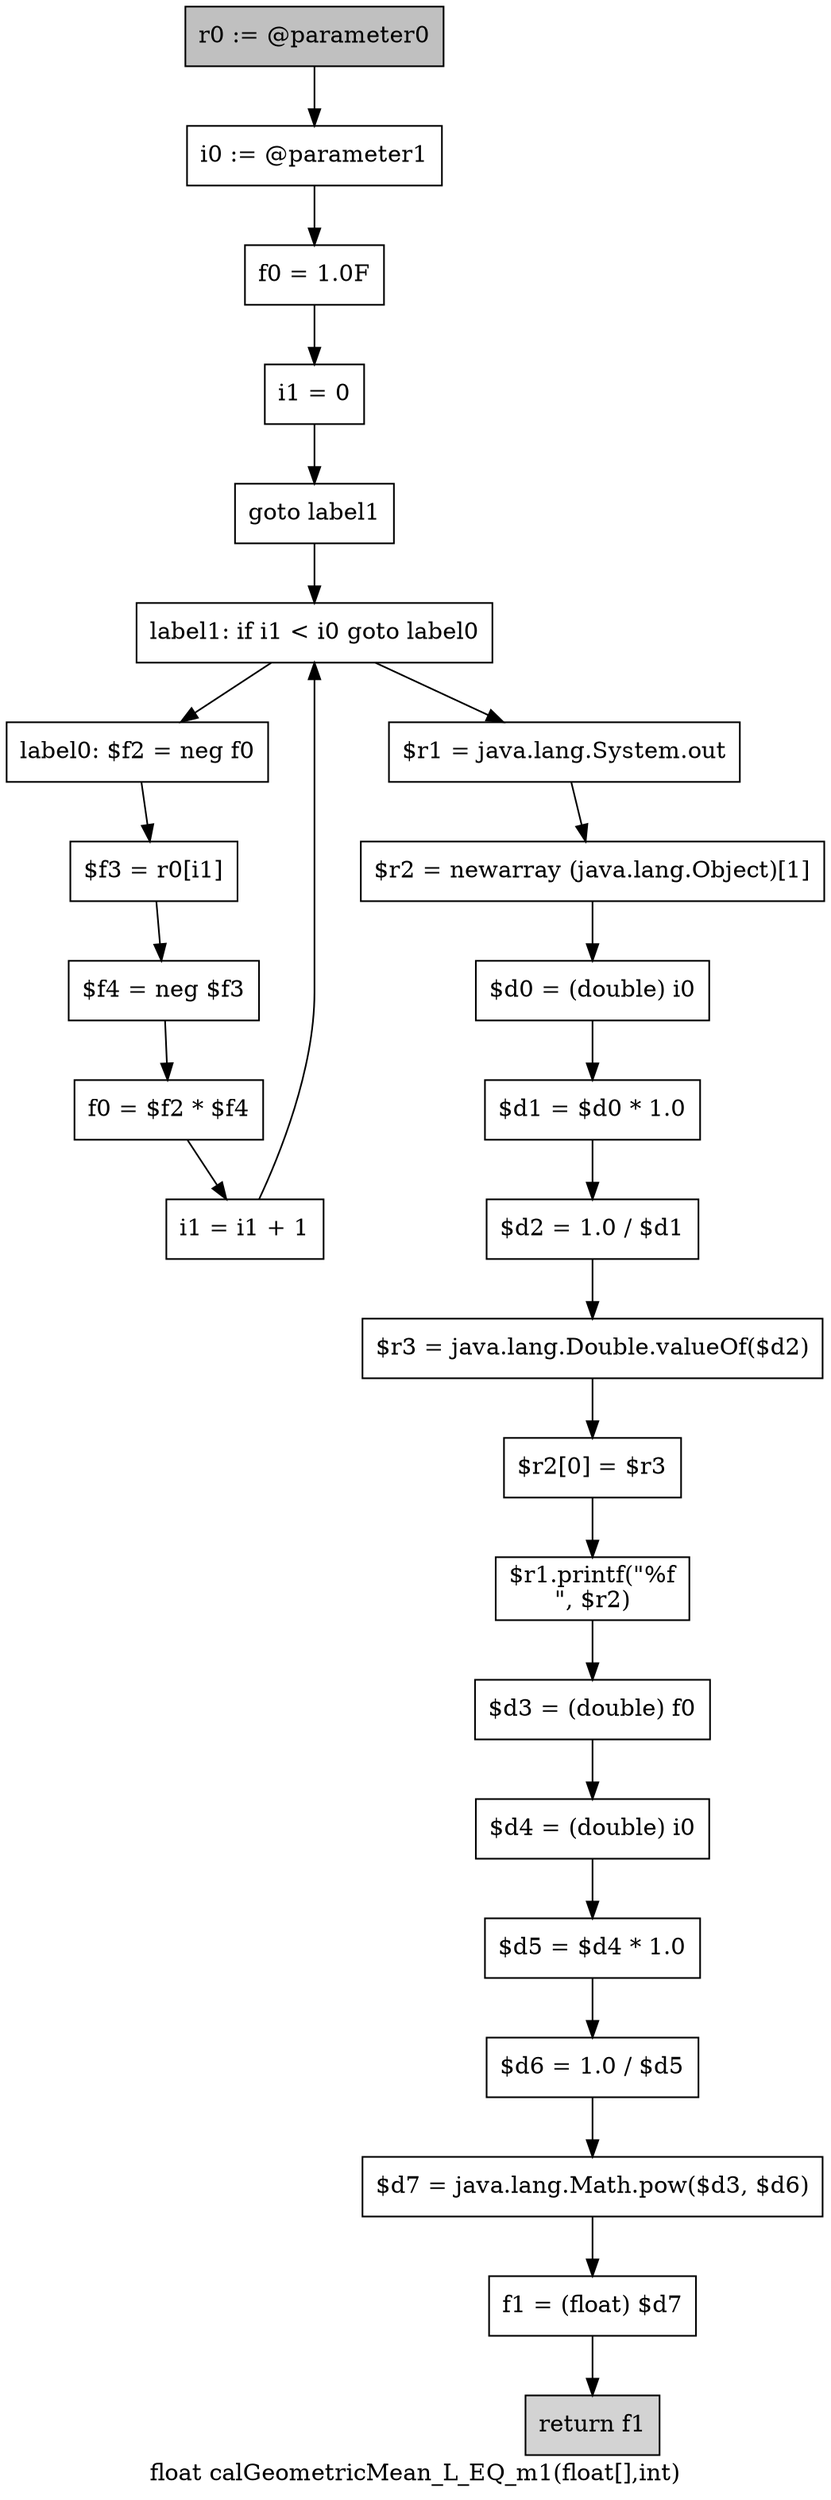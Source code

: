 digraph "float calGeometricMean_L_EQ_m1(float[],int)" {
    label="float calGeometricMean_L_EQ_m1(float[],int)";
    node [shape=box];
    "0" [style=filled,fillcolor=gray,label="r0 := @parameter0",];
    "1" [label="i0 := @parameter1",];
    "0"->"1";
    "2" [label="f0 = 1.0F",];
    "1"->"2";
    "3" [label="i1 = 0",];
    "2"->"3";
    "4" [label="goto label1",];
    "3"->"4";
    "10" [label="label1: if i1 < i0 goto label0",];
    "4"->"10";
    "5" [label="label0: $f2 = neg f0",];
    "6" [label="$f3 = r0[i1]",];
    "5"->"6";
    "7" [label="$f4 = neg $f3",];
    "6"->"7";
    "8" [label="f0 = $f2 * $f4",];
    "7"->"8";
    "9" [label="i1 = i1 + 1",];
    "8"->"9";
    "9"->"10";
    "10"->"5";
    "11" [label="$r1 = java.lang.System.out",];
    "10"->"11";
    "12" [label="$r2 = newarray (java.lang.Object)[1]",];
    "11"->"12";
    "13" [label="$d0 = (double) i0",];
    "12"->"13";
    "14" [label="$d1 = $d0 * 1.0",];
    "13"->"14";
    "15" [label="$d2 = 1.0 / $d1",];
    "14"->"15";
    "16" [label="$r3 = java.lang.Double.valueOf($d2)",];
    "15"->"16";
    "17" [label="$r2[0] = $r3",];
    "16"->"17";
    "18" [label="$r1.printf(\"%f\n\", $r2)",];
    "17"->"18";
    "19" [label="$d3 = (double) f0",];
    "18"->"19";
    "20" [label="$d4 = (double) i0",];
    "19"->"20";
    "21" [label="$d5 = $d4 * 1.0",];
    "20"->"21";
    "22" [label="$d6 = 1.0 / $d5",];
    "21"->"22";
    "23" [label="$d7 = java.lang.Math.pow($d3, $d6)",];
    "22"->"23";
    "24" [label="f1 = (float) $d7",];
    "23"->"24";
    "25" [style=filled,fillcolor=lightgray,label="return f1",];
    "24"->"25";
}
